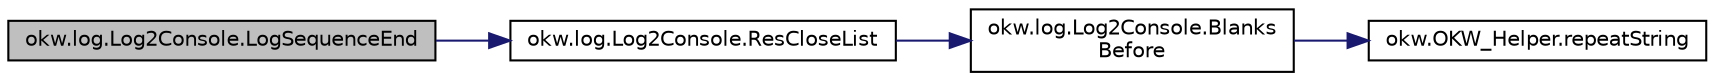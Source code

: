 digraph "okw.log.Log2Console.LogSequenceEnd"
{
 // INTERACTIVE_SVG=YES
 // LATEX_PDF_SIZE
  edge [fontname="Helvetica",fontsize="10",labelfontname="Helvetica",labelfontsize="10"];
  node [fontname="Helvetica",fontsize="10",shape=record];
  rankdir="LR";
  Node188 [label="okw.log.Log2Console.LogSequenceEnd",height=0.2,width=0.4,color="black", fillcolor="grey75", style="filled", fontcolor="black",tooltip="LogSequenceEnd:"];
  Node188 -> Node189 [color="midnightblue",fontsize="10",style="solid",fontname="Helvetica"];
  Node189 [label="okw.log.Log2Console.ResCloseList",height=0.2,width=0.4,color="black", fillcolor="white", style="filled",URL="$classokw_1_1log_1_1_log2_console.html#ab2120d2a3c68dc03a6a62d02570bfbd6",tooltip="ResCloseList: Closes the outline level."];
  Node189 -> Node190 [color="midnightblue",fontsize="10",style="solid",fontname="Helvetica"];
  Node190 [label="okw.log.Log2Console.Blanks\lBefore",height=0.2,width=0.4,color="black", fillcolor="white", style="filled",URL="$classokw_1_1log_1_1_log2_console.html#a418e8bba5b89f56ddaf2fea089dd24b2",tooltip="Erzeugt die Einrücktiefe für die Console-Ausgabe."];
  Node190 -> Node191 [color="midnightblue",fontsize="10",style="solid",fontname="Helvetica"];
  Node191 [label="okw.OKW_Helper.repeatString",height=0.2,width=0.4,color="black", fillcolor="white", style="filled",URL="$classokw_1_1_o_k_w___helper.html#ab5e676787808ed174e603c1e3bfcd176",tooltip=" "];
}
